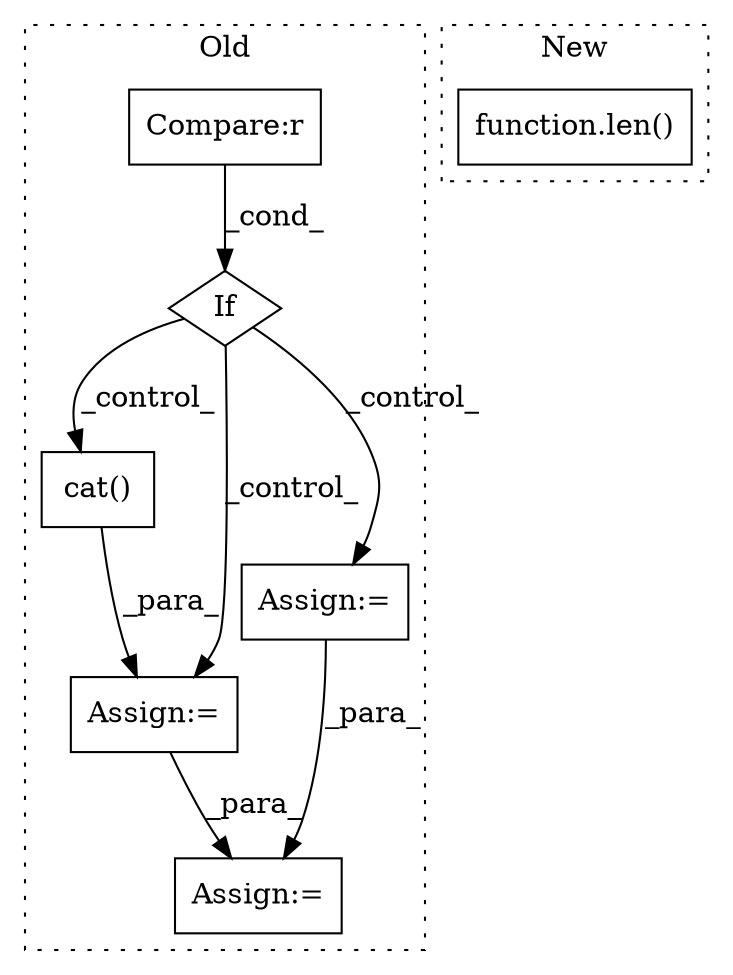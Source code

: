digraph G {
subgraph cluster0 {
1 [label="cat()" a="75" s="2302,2337" l="10,1" shape="box"];
3 [label="Assign:=" a="68" s="2710" l="3" shape="box"];
4 [label="Assign:=" a="68" s="2299" l="3" shape="box"];
5 [label="Assign:=" a="68" s="2240" l="3" shape="box"];
6 [label="If" a="96" s="2185" l="3" shape="diamond"];
7 [label="Compare:r" a="40" s="2188" l="21" shape="box"];
label = "Old";
style="dotted";
}
subgraph cluster1 {
2 [label="function.len()" a="75" s="637,651" l="4,1" shape="box"];
label = "New";
style="dotted";
}
1 -> 4 [label="_para_"];
4 -> 3 [label="_para_"];
5 -> 3 [label="_para_"];
6 -> 4 [label="_control_"];
6 -> 5 [label="_control_"];
6 -> 1 [label="_control_"];
7 -> 6 [label="_cond_"];
}